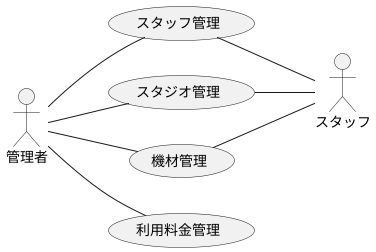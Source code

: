 @startuml BusinessUsecase

left to right direction

actor 管理者

管理者 -- (スタッフ管理)
(スタッフ管理) -- スタッフ

管理者 -- (スタジオ管理)
(スタジオ管理) -- スタッフ

管理者 -- (機材管理)
(機材管理) -- スタッフ

管理者 -- (利用料金管理)

@enduml
